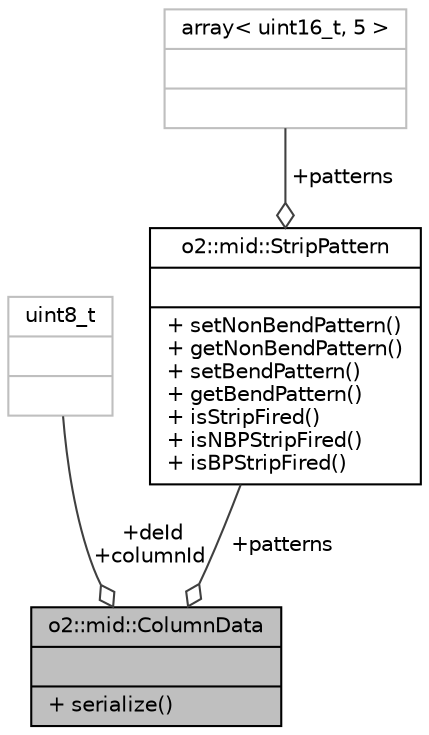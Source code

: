 digraph "o2::mid::ColumnData"
{
 // INTERACTIVE_SVG=YES
  bgcolor="transparent";
  edge [fontname="Helvetica",fontsize="10",labelfontname="Helvetica",labelfontsize="10"];
  node [fontname="Helvetica",fontsize="10",shape=record];
  Node1 [label="{o2::mid::ColumnData\n||+ serialize()\l}",height=0.2,width=0.4,color="black", fillcolor="grey75", style="filled" fontcolor="black"];
  Node2 -> Node1 [color="grey25",fontsize="10",style="solid",label=" +deId\n+columnId" ,arrowhead="odiamond",fontname="Helvetica"];
  Node2 [label="{uint8_t\n||}",height=0.2,width=0.4,color="grey75"];
  Node3 -> Node1 [color="grey25",fontsize="10",style="solid",label=" +patterns" ,arrowhead="odiamond",fontname="Helvetica"];
  Node3 [label="{o2::mid::StripPattern\n||+ setNonBendPattern()\l+ getNonBendPattern()\l+ setBendPattern()\l+ getBendPattern()\l+ isStripFired()\l+ isNBPStripFired()\l+ isBPStripFired()\l}",height=0.2,width=0.4,color="black",URL="$d8/de0/structo2_1_1mid_1_1StripPattern.html",tooltip="Strip pattern structure fot MID. "];
  Node4 -> Node3 [color="grey25",fontsize="10",style="solid",label=" +patterns" ,arrowhead="odiamond",fontname="Helvetica"];
  Node4 [label="{array\< uint16_t, 5 \>\n||}",height=0.2,width=0.4,color="grey75"];
}
